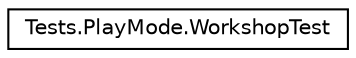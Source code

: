 digraph "Graphical Class Hierarchy"
{
 // LATEX_PDF_SIZE
  edge [fontname="Helvetica",fontsize="10",labelfontname="Helvetica",labelfontsize="10"];
  node [fontname="Helvetica",fontsize="10",shape=record];
  rankdir="LR";
  Node0 [label="Tests.PlayMode.WorkshopTest",height=0.2,width=0.4,color="black", fillcolor="white", style="filled",URL="$class_tests_1_1_play_mode_1_1_workshop_test.html",tooltip=" "];
}
